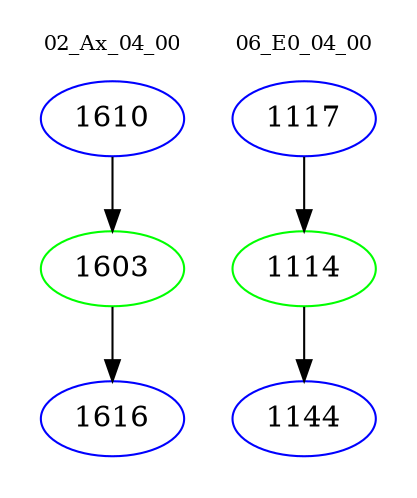 digraph{
subgraph cluster_0 {
color = white
label = "02_Ax_04_00";
fontsize=10;
T0_1610 [label="1610", color="blue"]
T0_1610 -> T0_1603 [color="black"]
T0_1603 [label="1603", color="green"]
T0_1603 -> T0_1616 [color="black"]
T0_1616 [label="1616", color="blue"]
}
subgraph cluster_1 {
color = white
label = "06_E0_04_00";
fontsize=10;
T1_1117 [label="1117", color="blue"]
T1_1117 -> T1_1114 [color="black"]
T1_1114 [label="1114", color="green"]
T1_1114 -> T1_1144 [color="black"]
T1_1144 [label="1144", color="blue"]
}
}
